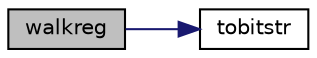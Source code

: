 digraph "walkreg"
{
  edge [fontname="Helvetica",fontsize="10",labelfontname="Helvetica",labelfontsize="10"];
  node [fontname="Helvetica",fontsize="10",shape=record];
  rankdir="LR";
  Node1 [label="walkreg",height=0.2,width=0.4,color="black", fillcolor="grey75", style="filled", fontcolor="black"];
  Node1 -> Node2 [color="midnightblue",fontsize="10",style="solid",fontname="Helvetica"];
  Node2 [label="tobitstr",height=0.2,width=0.4,color="black", fillcolor="white", style="filled",URL="$util_8c.html#a3b1cb6ce0835744c919d092fd3ef7ddf"];
}

